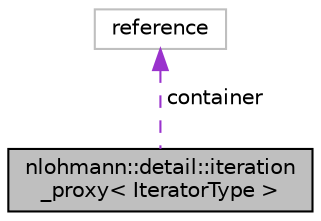 digraph "nlohmann::detail::iteration_proxy&lt; IteratorType &gt;"
{
 // INTERACTIVE_SVG=YES
  edge [fontname="Helvetica",fontsize="10",labelfontname="Helvetica",labelfontsize="10"];
  node [fontname="Helvetica",fontsize="10",shape=record];
  Node1 [label="nlohmann::detail::iteration\l_proxy\< IteratorType \>",height=0.2,width=0.4,color="black", fillcolor="grey75", style="filled", fontcolor="black"];
  Node2 -> Node1 [dir="back",color="darkorchid3",fontsize="10",style="dashed",label=" container" ,fontname="Helvetica"];
  Node2 [label="reference",height=0.2,width=0.4,color="grey75", fillcolor="white", style="filled"];
}
